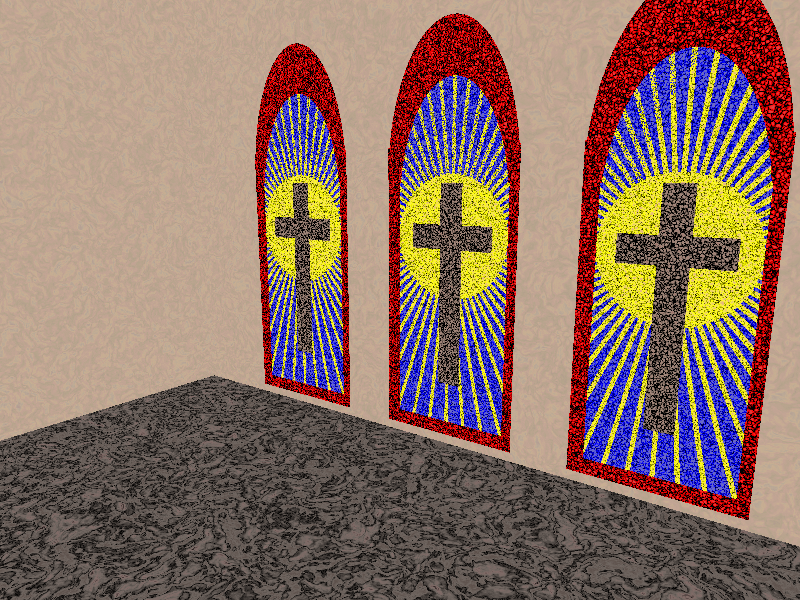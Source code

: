 #include "colors.inc"
#include "glass.inc"
#include "textures.inc"
#include "stones1.inc"
#include "transforms.inc"

camera {
	location <70, 30, -62>
	look_at <25, 15, 0>
}

light_source { <0,30,-10> White }

union {
    plane { x, -15 }    
    plane { z, 0.1 }
    texture {
        T_Grnt7
        scale 5
    }
}

plane {
    y, -3    

    texture {        
        T_Grnt15
        scale 8
    }
}


#declare ChurchWindow = union {

    // window
    #declare Window = union {        
        intersection {
            sphere {
                <7.5, 30, 0> 7.5
                scale <1,2,1>
                translate -33*y
            }
            box { <0, 30, 0>, <30, 50, 0.00000015> }
        }
        
        box { 0, <15, 30, 0.0001> }                                         
        
        pigment { crackle scale 1.5 turbulence 0.35
         	color_map {
         		[0.00 Black]
	            [0.12 Blue]
      	        [0.30 Navy]
         	}
         	scale 0.2
    	 } 
    }
    
    object { Window  }
    
    // cross
    union {    
        box { <6, 5, 0>, <9, 30, -0.0002> }
        box { <2, 22, 0>, <13, 25, -0.0002> }    
        translate -0.0015*z
        pigment { Brown }
        
        pigment { crackle scale 1.5 turbulence 0.35
         	color_map {
         		[0.00 Black]
             	[0.08 Black]
	            [0.32 DarkBrown]
      	        [1.00 VeryDarkBrown]
         	}
         	scale 0.2
    	 } 
    }
    
    // light circle behind cross
    intersection {
        sphere { <7.5, 23.5, 0> 7.5 }
        box { <0, 15, 0>, <30, 50, 0.00015> }
        translate -0.001*z
        
        pigment { crackle scale 1.5 turbulence 0.35
         	color_map {
         		[0.00 Black]
	            [0.12 Yellow]
      	        [0.60 Gold]
         	}
         	scale 0.2
    	 } 
    }
    
    // shine lines
    #declare Line = box {
    	<7.5, 23.5, 0>, <8, 50, -0.00002>
    	    pigment { crackle scale 1.5 turbulence 0.35
         	color_map {
         		[0.00 Black]
	            [0.12 Yellow]
      	        [0.60 Gold]
         	}
         	scale 0.2
    	 }
    }
    
    intersection {
        object { Window translate -0.00002*z}
        
        union {
        	#declare lineAngle = 0;
        	
        	#while ( lineAngle <= 60 )
        	
        	    object { Line Rotate_Around_Trans( lineAngle*6*z, <7.5, 23.5, 0> ) }	    
        	    #declare lineAngle = lineAngle + 1;
        	#end	
        }
    }
    
    #declare RedWindow = object { Window pigment { Red } translate <-1.5, -1.5, 0.001> scale <1.2,1.2,1.2> }
    object { RedWindow 
        pigment { crackle scale 1.5 turbulence 0.35
         	color_map {
         		[0.00 Black]
             	[0.08 Black]
	            [0.32 Red]
          	    [1.00 Scarlet]
         	}
         	scale 0.6
    	} 
   }   
}

#declare i = 0;

#while ( i <= 3 )
    
    object { ChurchWindow translate i*25*x texture { pigment { filter 0.7 } } }
     
    #declare i = i + 1;
    
#end